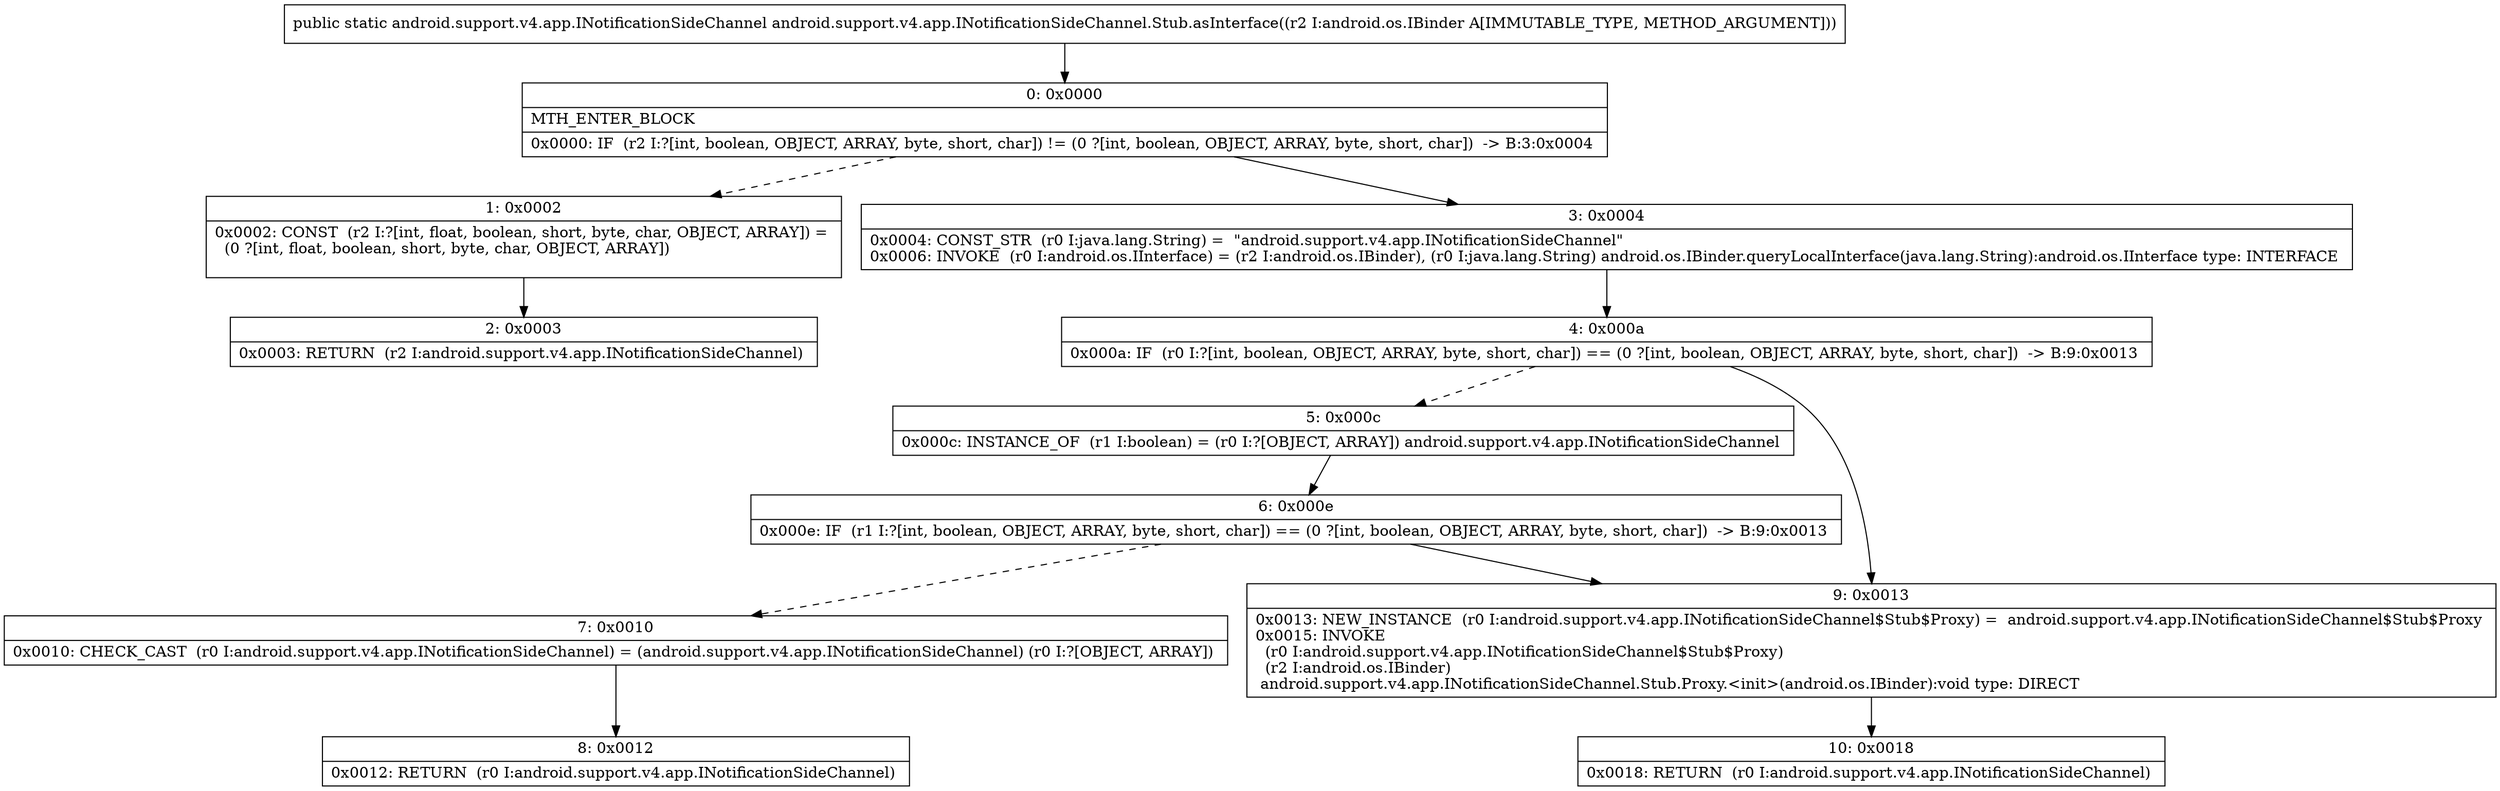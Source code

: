 digraph "CFG forandroid.support.v4.app.INotificationSideChannel.Stub.asInterface(Landroid\/os\/IBinder;)Landroid\/support\/v4\/app\/INotificationSideChannel;" {
Node_0 [shape=record,label="{0\:\ 0x0000|MTH_ENTER_BLOCK\l|0x0000: IF  (r2 I:?[int, boolean, OBJECT, ARRAY, byte, short, char]) != (0 ?[int, boolean, OBJECT, ARRAY, byte, short, char])  \-\> B:3:0x0004 \l}"];
Node_1 [shape=record,label="{1\:\ 0x0002|0x0002: CONST  (r2 I:?[int, float, boolean, short, byte, char, OBJECT, ARRAY]) = \l  (0 ?[int, float, boolean, short, byte, char, OBJECT, ARRAY])\l \l}"];
Node_2 [shape=record,label="{2\:\ 0x0003|0x0003: RETURN  (r2 I:android.support.v4.app.INotificationSideChannel) \l}"];
Node_3 [shape=record,label="{3\:\ 0x0004|0x0004: CONST_STR  (r0 I:java.lang.String) =  \"android.support.v4.app.INotificationSideChannel\" \l0x0006: INVOKE  (r0 I:android.os.IInterface) = (r2 I:android.os.IBinder), (r0 I:java.lang.String) android.os.IBinder.queryLocalInterface(java.lang.String):android.os.IInterface type: INTERFACE \l}"];
Node_4 [shape=record,label="{4\:\ 0x000a|0x000a: IF  (r0 I:?[int, boolean, OBJECT, ARRAY, byte, short, char]) == (0 ?[int, boolean, OBJECT, ARRAY, byte, short, char])  \-\> B:9:0x0013 \l}"];
Node_5 [shape=record,label="{5\:\ 0x000c|0x000c: INSTANCE_OF  (r1 I:boolean) = (r0 I:?[OBJECT, ARRAY]) android.support.v4.app.INotificationSideChannel \l}"];
Node_6 [shape=record,label="{6\:\ 0x000e|0x000e: IF  (r1 I:?[int, boolean, OBJECT, ARRAY, byte, short, char]) == (0 ?[int, boolean, OBJECT, ARRAY, byte, short, char])  \-\> B:9:0x0013 \l}"];
Node_7 [shape=record,label="{7\:\ 0x0010|0x0010: CHECK_CAST  (r0 I:android.support.v4.app.INotificationSideChannel) = (android.support.v4.app.INotificationSideChannel) (r0 I:?[OBJECT, ARRAY]) \l}"];
Node_8 [shape=record,label="{8\:\ 0x0012|0x0012: RETURN  (r0 I:android.support.v4.app.INotificationSideChannel) \l}"];
Node_9 [shape=record,label="{9\:\ 0x0013|0x0013: NEW_INSTANCE  (r0 I:android.support.v4.app.INotificationSideChannel$Stub$Proxy) =  android.support.v4.app.INotificationSideChannel$Stub$Proxy \l0x0015: INVOKE  \l  (r0 I:android.support.v4.app.INotificationSideChannel$Stub$Proxy)\l  (r2 I:android.os.IBinder)\l android.support.v4.app.INotificationSideChannel.Stub.Proxy.\<init\>(android.os.IBinder):void type: DIRECT \l}"];
Node_10 [shape=record,label="{10\:\ 0x0018|0x0018: RETURN  (r0 I:android.support.v4.app.INotificationSideChannel) \l}"];
MethodNode[shape=record,label="{public static android.support.v4.app.INotificationSideChannel android.support.v4.app.INotificationSideChannel.Stub.asInterface((r2 I:android.os.IBinder A[IMMUTABLE_TYPE, METHOD_ARGUMENT])) }"];
MethodNode -> Node_0;
Node_0 -> Node_1[style=dashed];
Node_0 -> Node_3;
Node_1 -> Node_2;
Node_3 -> Node_4;
Node_4 -> Node_5[style=dashed];
Node_4 -> Node_9;
Node_5 -> Node_6;
Node_6 -> Node_7[style=dashed];
Node_6 -> Node_9;
Node_7 -> Node_8;
Node_9 -> Node_10;
}

